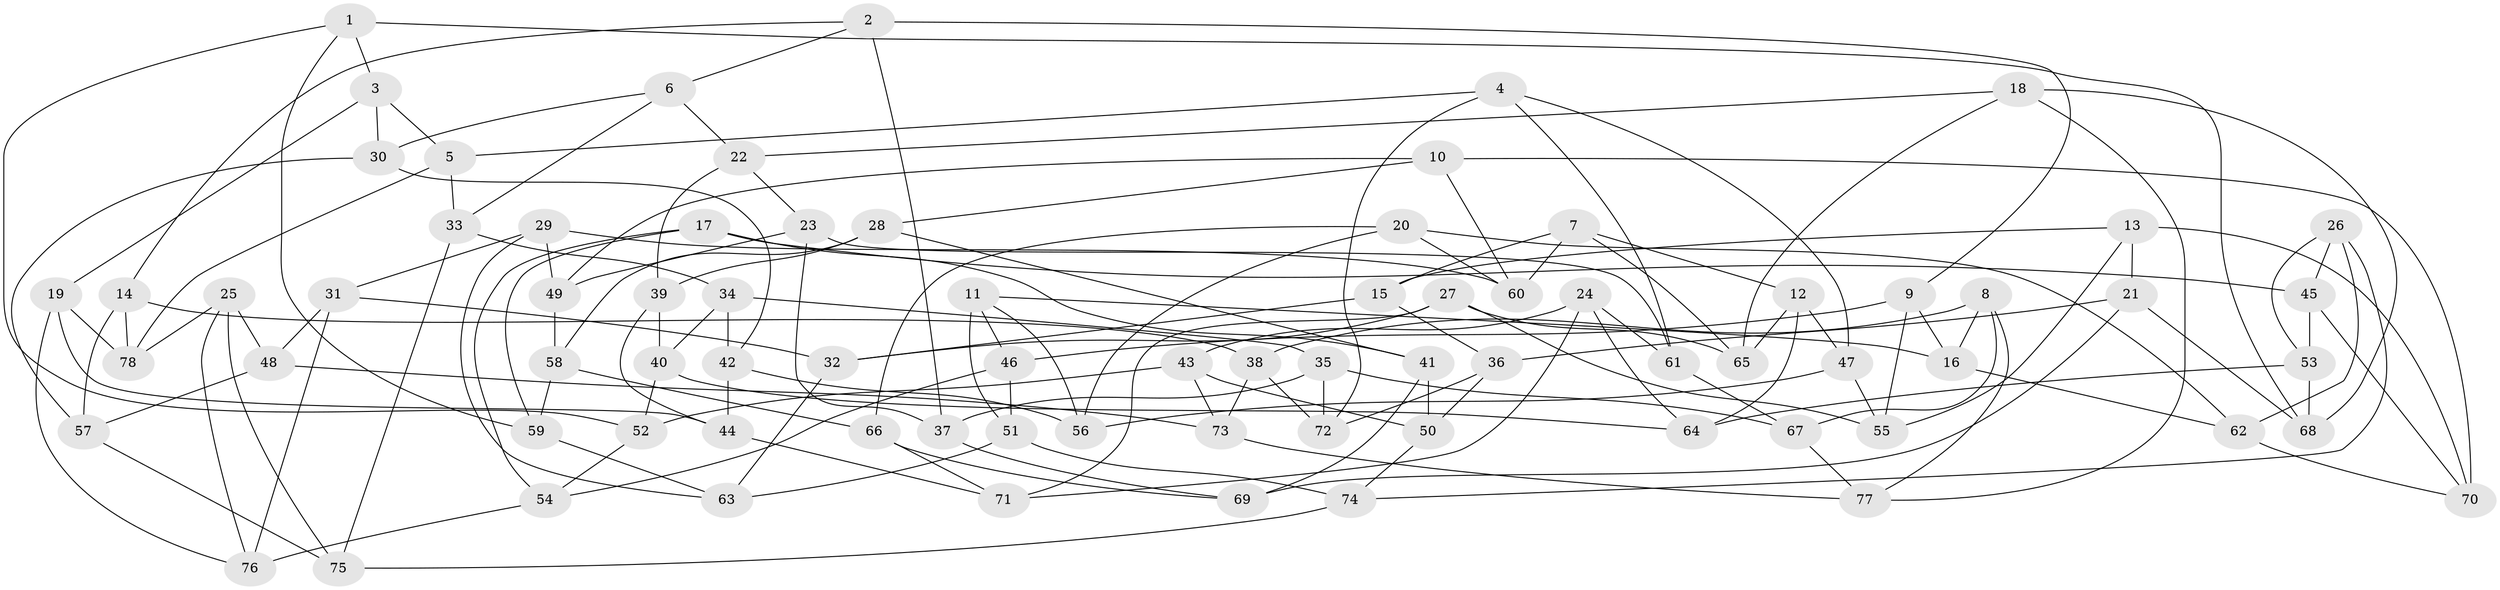 // Generated by graph-tools (version 1.1) at 2025/26/03/09/25 03:26:59]
// undirected, 78 vertices, 156 edges
graph export_dot {
graph [start="1"]
  node [color=gray90,style=filled];
  1;
  2;
  3;
  4;
  5;
  6;
  7;
  8;
  9;
  10;
  11;
  12;
  13;
  14;
  15;
  16;
  17;
  18;
  19;
  20;
  21;
  22;
  23;
  24;
  25;
  26;
  27;
  28;
  29;
  30;
  31;
  32;
  33;
  34;
  35;
  36;
  37;
  38;
  39;
  40;
  41;
  42;
  43;
  44;
  45;
  46;
  47;
  48;
  49;
  50;
  51;
  52;
  53;
  54;
  55;
  56;
  57;
  58;
  59;
  60;
  61;
  62;
  63;
  64;
  65;
  66;
  67;
  68;
  69;
  70;
  71;
  72;
  73;
  74;
  75;
  76;
  77;
  78;
  1 -- 3;
  1 -- 59;
  1 -- 52;
  1 -- 68;
  2 -- 37;
  2 -- 6;
  2 -- 14;
  2 -- 9;
  3 -- 19;
  3 -- 5;
  3 -- 30;
  4 -- 72;
  4 -- 61;
  4 -- 5;
  4 -- 47;
  5 -- 78;
  5 -- 33;
  6 -- 33;
  6 -- 22;
  6 -- 30;
  7 -- 65;
  7 -- 15;
  7 -- 12;
  7 -- 60;
  8 -- 38;
  8 -- 77;
  8 -- 16;
  8 -- 67;
  9 -- 16;
  9 -- 55;
  9 -- 46;
  10 -- 70;
  10 -- 49;
  10 -- 60;
  10 -- 28;
  11 -- 16;
  11 -- 46;
  11 -- 56;
  11 -- 51;
  12 -- 65;
  12 -- 64;
  12 -- 47;
  13 -- 70;
  13 -- 15;
  13 -- 55;
  13 -- 21;
  14 -- 57;
  14 -- 78;
  14 -- 38;
  15 -- 32;
  15 -- 36;
  16 -- 62;
  17 -- 59;
  17 -- 41;
  17 -- 45;
  17 -- 54;
  18 -- 77;
  18 -- 65;
  18 -- 68;
  18 -- 22;
  19 -- 44;
  19 -- 76;
  19 -- 78;
  20 -- 56;
  20 -- 62;
  20 -- 66;
  20 -- 60;
  21 -- 36;
  21 -- 68;
  21 -- 69;
  22 -- 39;
  22 -- 23;
  23 -- 49;
  23 -- 61;
  23 -- 37;
  24 -- 61;
  24 -- 64;
  24 -- 43;
  24 -- 71;
  25 -- 48;
  25 -- 75;
  25 -- 78;
  25 -- 76;
  26 -- 62;
  26 -- 53;
  26 -- 74;
  26 -- 45;
  27 -- 32;
  27 -- 65;
  27 -- 71;
  27 -- 55;
  28 -- 58;
  28 -- 39;
  28 -- 41;
  29 -- 60;
  29 -- 49;
  29 -- 31;
  29 -- 63;
  30 -- 42;
  30 -- 57;
  31 -- 48;
  31 -- 76;
  31 -- 32;
  32 -- 63;
  33 -- 34;
  33 -- 75;
  34 -- 40;
  34 -- 42;
  34 -- 35;
  35 -- 72;
  35 -- 67;
  35 -- 37;
  36 -- 72;
  36 -- 50;
  37 -- 69;
  38 -- 73;
  38 -- 72;
  39 -- 44;
  39 -- 40;
  40 -- 52;
  40 -- 64;
  41 -- 50;
  41 -- 69;
  42 -- 44;
  42 -- 56;
  43 -- 73;
  43 -- 50;
  43 -- 52;
  44 -- 71;
  45 -- 53;
  45 -- 70;
  46 -- 51;
  46 -- 54;
  47 -- 55;
  47 -- 56;
  48 -- 57;
  48 -- 73;
  49 -- 58;
  50 -- 74;
  51 -- 63;
  51 -- 74;
  52 -- 54;
  53 -- 68;
  53 -- 64;
  54 -- 76;
  57 -- 75;
  58 -- 59;
  58 -- 66;
  59 -- 63;
  61 -- 67;
  62 -- 70;
  66 -- 71;
  66 -- 69;
  67 -- 77;
  73 -- 77;
  74 -- 75;
}

